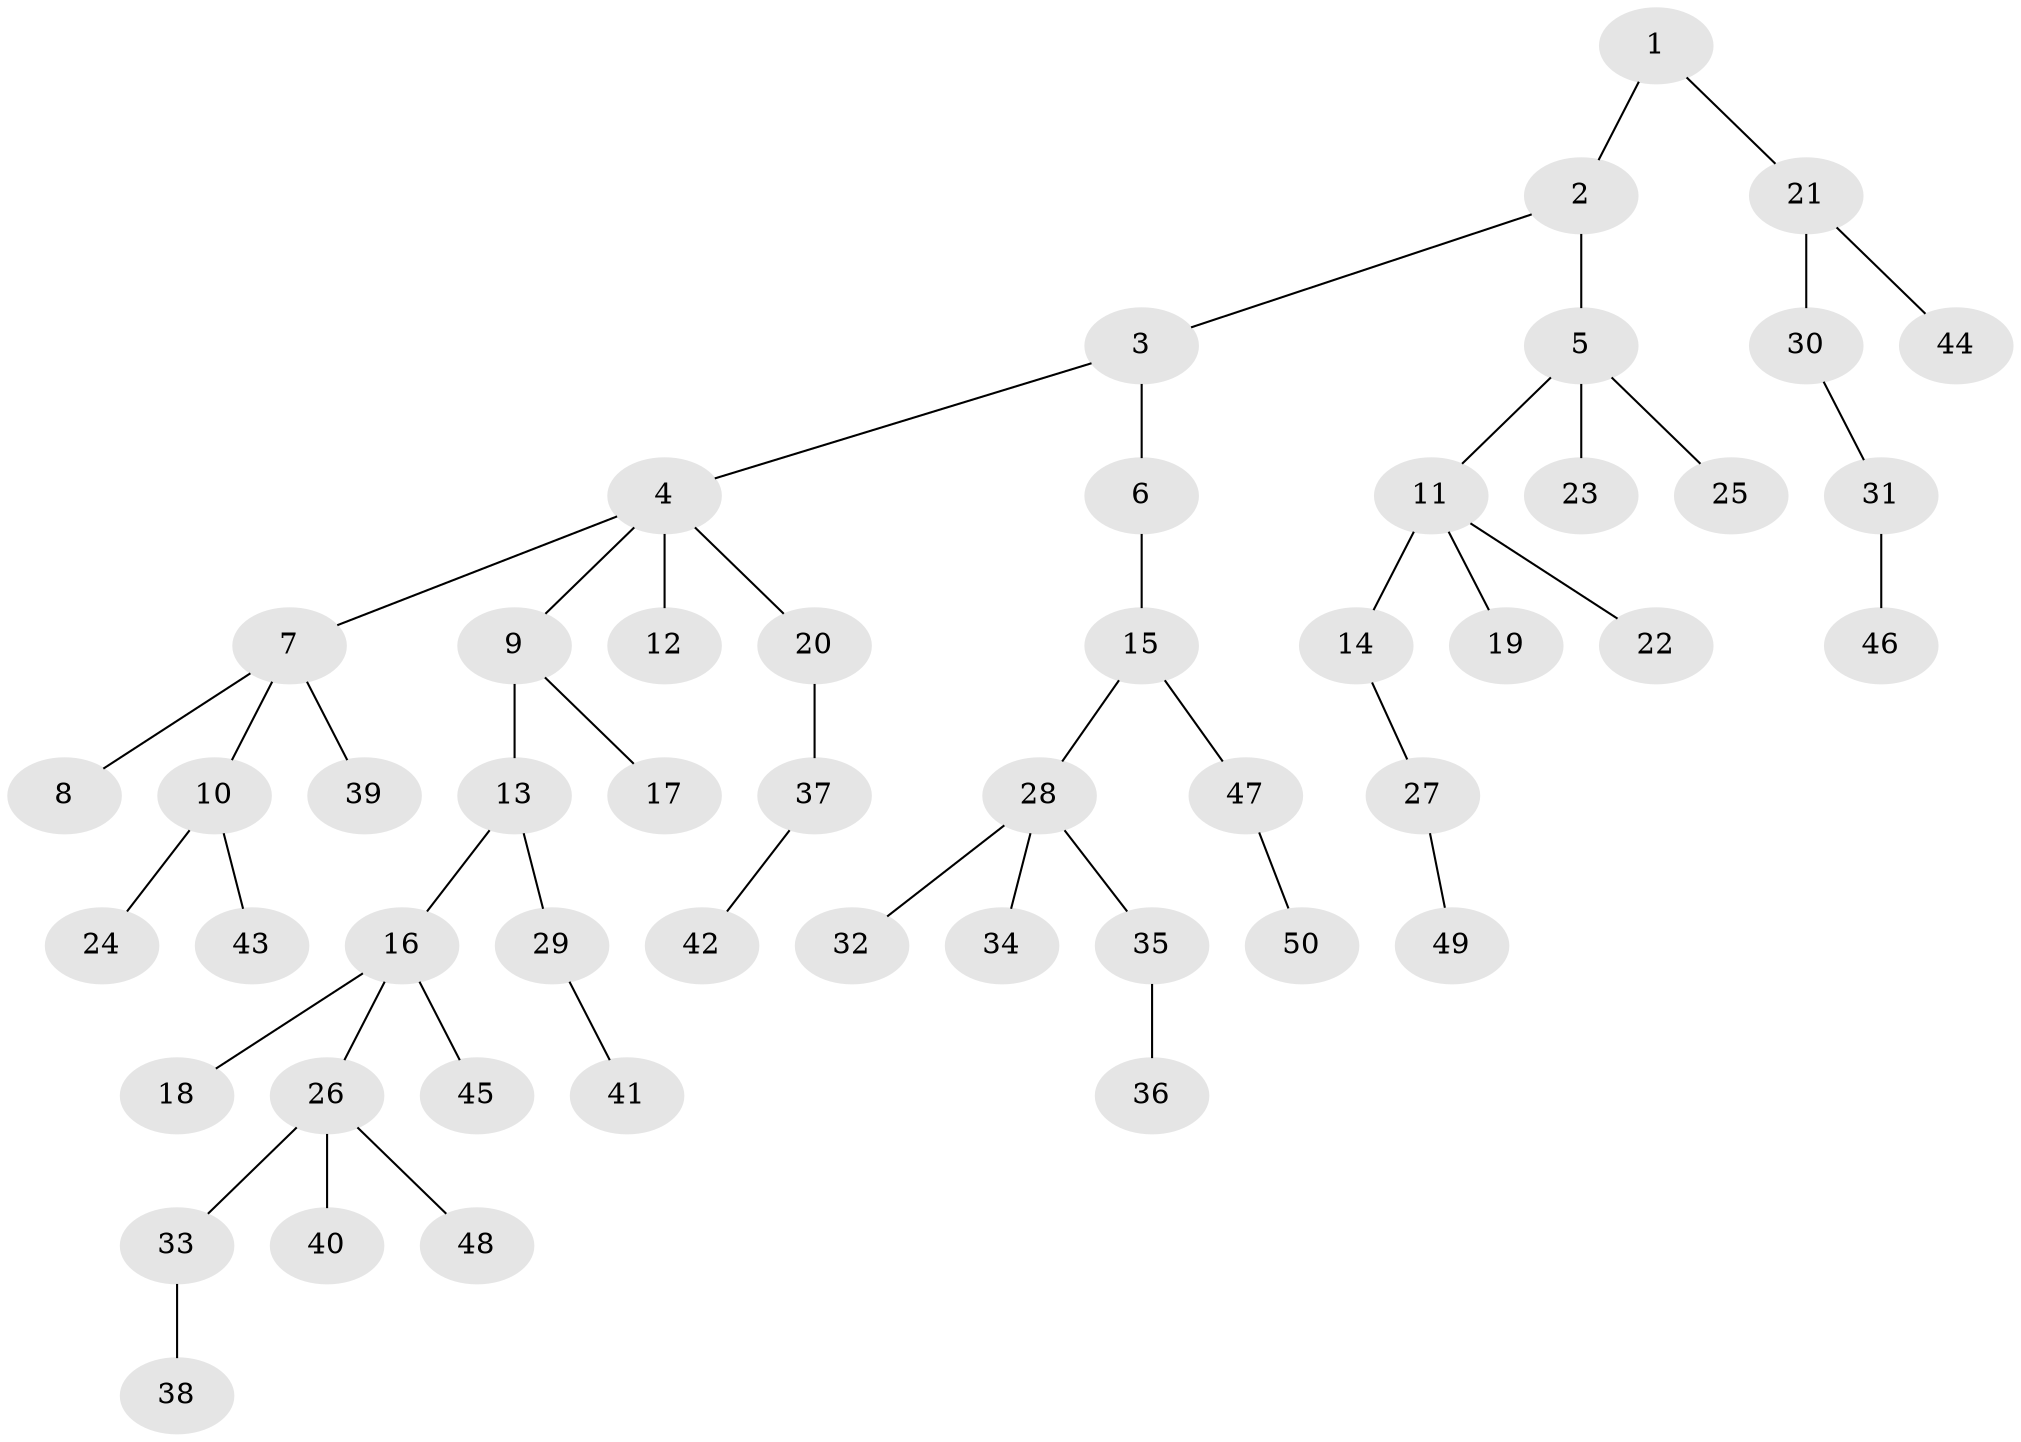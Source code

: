 // coarse degree distribution, {3: 0.15151515151515152, 7: 0.030303030303030304, 1: 0.5757575757575758, 4: 0.06060606060606061, 2: 0.15151515151515152, 5: 0.030303030303030304}
// Generated by graph-tools (version 1.1) at 2025/42/03/06/25 10:42:04]
// undirected, 50 vertices, 49 edges
graph export_dot {
graph [start="1"]
  node [color=gray90,style=filled];
  1;
  2;
  3;
  4;
  5;
  6;
  7;
  8;
  9;
  10;
  11;
  12;
  13;
  14;
  15;
  16;
  17;
  18;
  19;
  20;
  21;
  22;
  23;
  24;
  25;
  26;
  27;
  28;
  29;
  30;
  31;
  32;
  33;
  34;
  35;
  36;
  37;
  38;
  39;
  40;
  41;
  42;
  43;
  44;
  45;
  46;
  47;
  48;
  49;
  50;
  1 -- 2;
  1 -- 21;
  2 -- 3;
  2 -- 5;
  3 -- 4;
  3 -- 6;
  4 -- 7;
  4 -- 9;
  4 -- 12;
  4 -- 20;
  5 -- 11;
  5 -- 23;
  5 -- 25;
  6 -- 15;
  7 -- 8;
  7 -- 10;
  7 -- 39;
  9 -- 13;
  9 -- 17;
  10 -- 24;
  10 -- 43;
  11 -- 14;
  11 -- 19;
  11 -- 22;
  13 -- 16;
  13 -- 29;
  14 -- 27;
  15 -- 28;
  15 -- 47;
  16 -- 18;
  16 -- 26;
  16 -- 45;
  20 -- 37;
  21 -- 30;
  21 -- 44;
  26 -- 33;
  26 -- 40;
  26 -- 48;
  27 -- 49;
  28 -- 32;
  28 -- 34;
  28 -- 35;
  29 -- 41;
  30 -- 31;
  31 -- 46;
  33 -- 38;
  35 -- 36;
  37 -- 42;
  47 -- 50;
}

